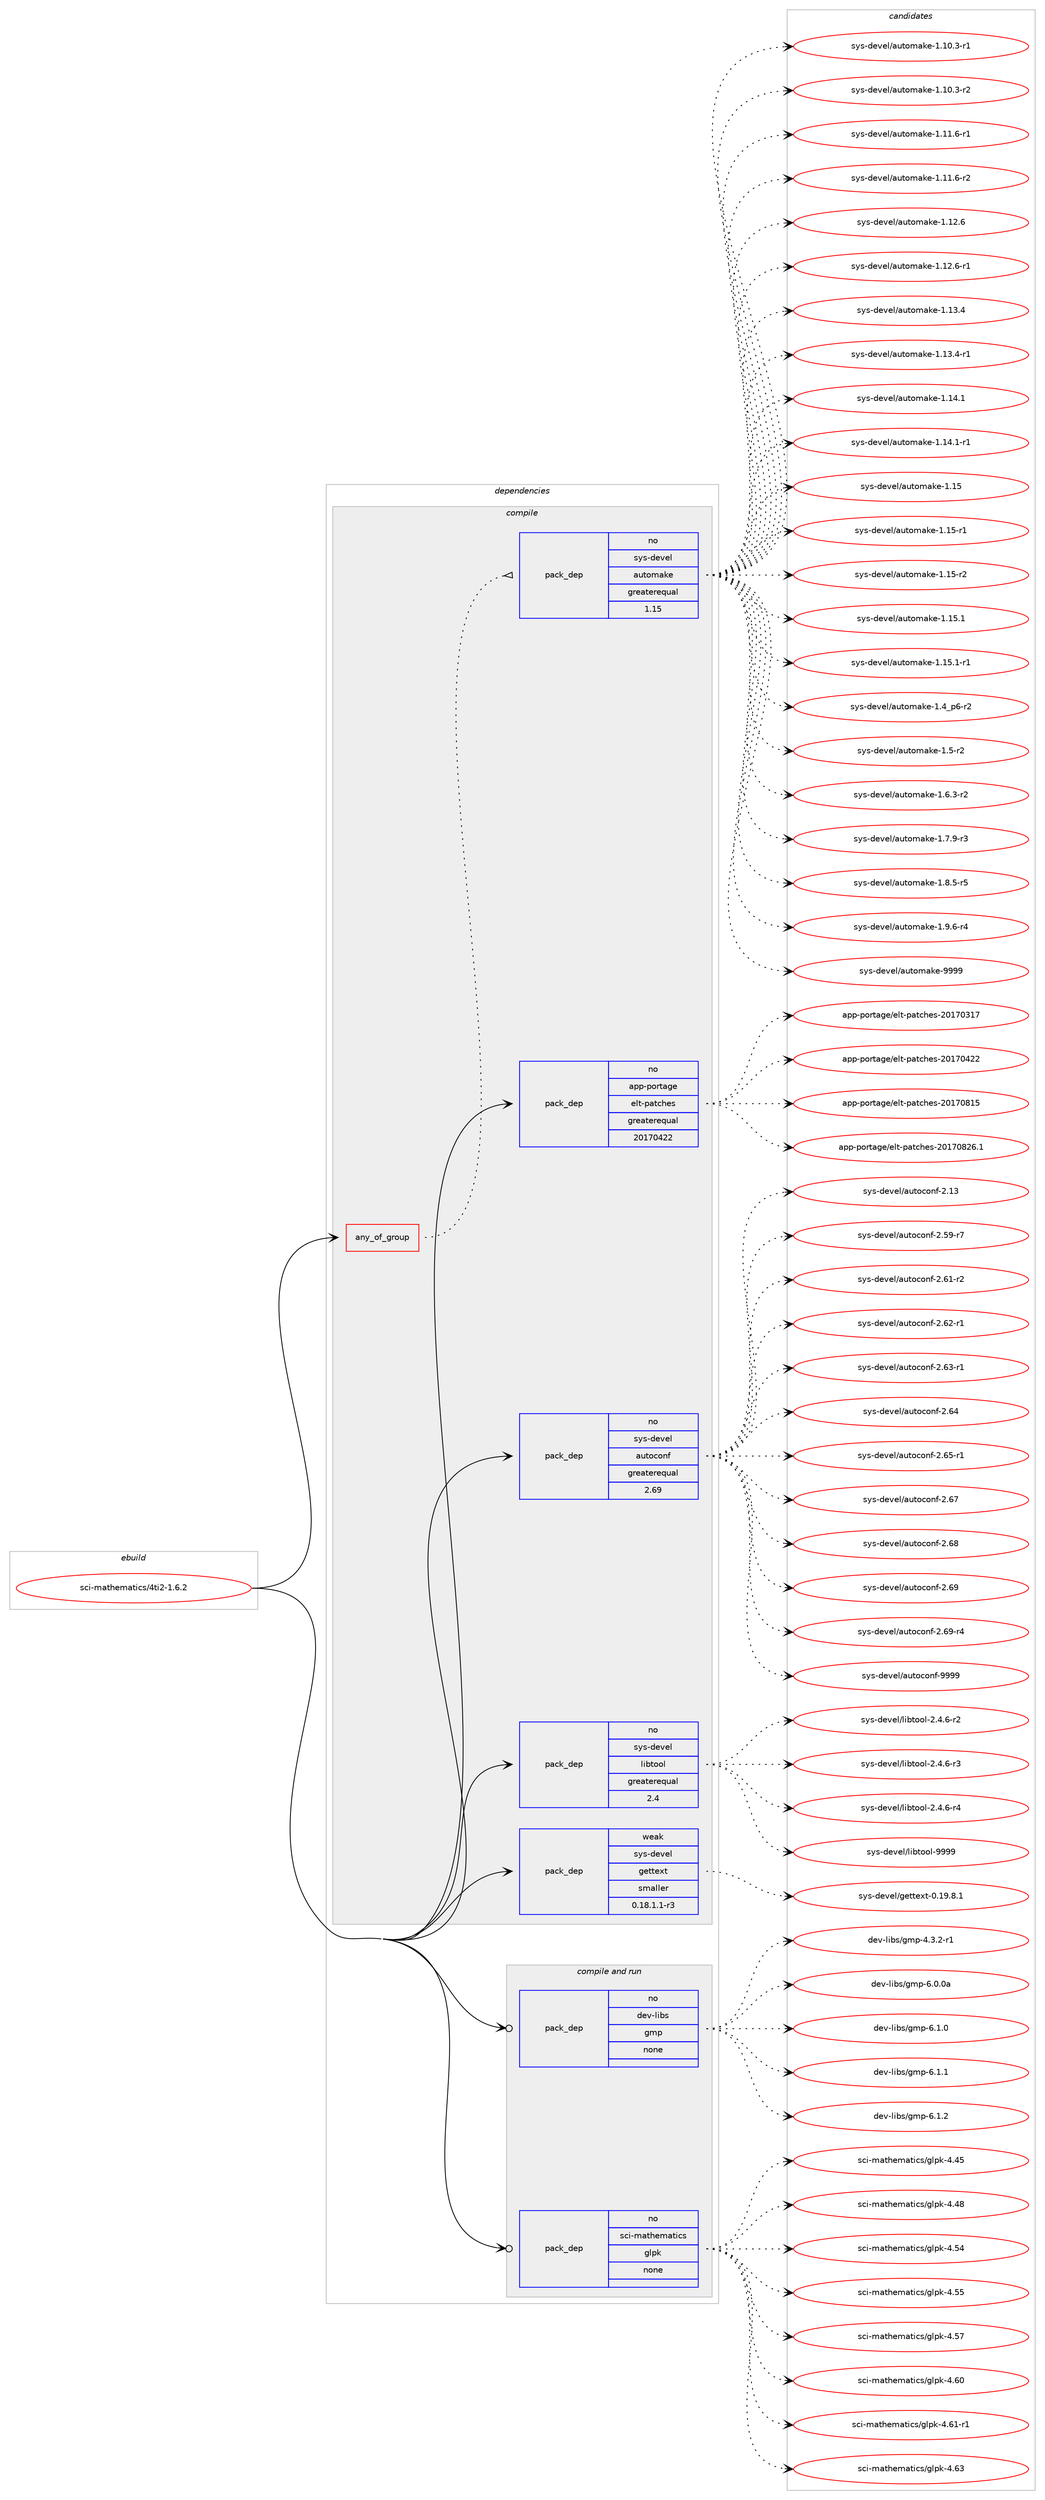digraph prolog {

# *************
# Graph options
# *************

newrank=true;
concentrate=true;
compound=true;
graph [rankdir=LR,fontname=Helvetica,fontsize=10,ranksep=1.5];#, ranksep=2.5, nodesep=0.2];
edge  [arrowhead=vee];
node  [fontname=Helvetica,fontsize=10];

# **********
# The ebuild
# **********

subgraph cluster_leftcol {
color=gray;
rank=same;
label=<<i>ebuild</i>>;
id [label="sci-mathematics/4ti2-1.6.2", color=red, width=4, href="../sci-mathematics/4ti2-1.6.2.svg"];
}

# ****************
# The dependencies
# ****************

subgraph cluster_midcol {
color=gray;
label=<<i>dependencies</i>>;
subgraph cluster_compile {
fillcolor="#eeeeee";
style=filled;
label=<<i>compile</i>>;
subgraph any7692 {
dependency454502 [label=<<TABLE BORDER="0" CELLBORDER="1" CELLSPACING="0" CELLPADDING="4"><TR><TD CELLPADDING="10">any_of_group</TD></TR></TABLE>>, shape=none, color=red];subgraph pack335310 {
dependency454503 [label=<<TABLE BORDER="0" CELLBORDER="1" CELLSPACING="0" CELLPADDING="4" WIDTH="220"><TR><TD ROWSPAN="6" CELLPADDING="30">pack_dep</TD></TR><TR><TD WIDTH="110">no</TD></TR><TR><TD>sys-devel</TD></TR><TR><TD>automake</TD></TR><TR><TD>greaterequal</TD></TR><TR><TD>1.15</TD></TR></TABLE>>, shape=none, color=blue];
}
dependency454502:e -> dependency454503:w [weight=20,style="dotted",arrowhead="oinv"];
}
id:e -> dependency454502:w [weight=20,style="solid",arrowhead="vee"];
subgraph pack335311 {
dependency454504 [label=<<TABLE BORDER="0" CELLBORDER="1" CELLSPACING="0" CELLPADDING="4" WIDTH="220"><TR><TD ROWSPAN="6" CELLPADDING="30">pack_dep</TD></TR><TR><TD WIDTH="110">no</TD></TR><TR><TD>app-portage</TD></TR><TR><TD>elt-patches</TD></TR><TR><TD>greaterequal</TD></TR><TR><TD>20170422</TD></TR></TABLE>>, shape=none, color=blue];
}
id:e -> dependency454504:w [weight=20,style="solid",arrowhead="vee"];
subgraph pack335312 {
dependency454505 [label=<<TABLE BORDER="0" CELLBORDER="1" CELLSPACING="0" CELLPADDING="4" WIDTH="220"><TR><TD ROWSPAN="6" CELLPADDING="30">pack_dep</TD></TR><TR><TD WIDTH="110">no</TD></TR><TR><TD>sys-devel</TD></TR><TR><TD>autoconf</TD></TR><TR><TD>greaterequal</TD></TR><TR><TD>2.69</TD></TR></TABLE>>, shape=none, color=blue];
}
id:e -> dependency454505:w [weight=20,style="solid",arrowhead="vee"];
subgraph pack335313 {
dependency454506 [label=<<TABLE BORDER="0" CELLBORDER="1" CELLSPACING="0" CELLPADDING="4" WIDTH="220"><TR><TD ROWSPAN="6" CELLPADDING="30">pack_dep</TD></TR><TR><TD WIDTH="110">no</TD></TR><TR><TD>sys-devel</TD></TR><TR><TD>libtool</TD></TR><TR><TD>greaterequal</TD></TR><TR><TD>2.4</TD></TR></TABLE>>, shape=none, color=blue];
}
id:e -> dependency454506:w [weight=20,style="solid",arrowhead="vee"];
subgraph pack335314 {
dependency454507 [label=<<TABLE BORDER="0" CELLBORDER="1" CELLSPACING="0" CELLPADDING="4" WIDTH="220"><TR><TD ROWSPAN="6" CELLPADDING="30">pack_dep</TD></TR><TR><TD WIDTH="110">weak</TD></TR><TR><TD>sys-devel</TD></TR><TR><TD>gettext</TD></TR><TR><TD>smaller</TD></TR><TR><TD>0.18.1.1-r3</TD></TR></TABLE>>, shape=none, color=blue];
}
id:e -> dependency454507:w [weight=20,style="solid",arrowhead="vee"];
}
subgraph cluster_compileandrun {
fillcolor="#eeeeee";
style=filled;
label=<<i>compile and run</i>>;
subgraph pack335315 {
dependency454508 [label=<<TABLE BORDER="0" CELLBORDER="1" CELLSPACING="0" CELLPADDING="4" WIDTH="220"><TR><TD ROWSPAN="6" CELLPADDING="30">pack_dep</TD></TR><TR><TD WIDTH="110">no</TD></TR><TR><TD>dev-libs</TD></TR><TR><TD>gmp</TD></TR><TR><TD>none</TD></TR><TR><TD></TD></TR></TABLE>>, shape=none, color=blue];
}
id:e -> dependency454508:w [weight=20,style="solid",arrowhead="odotvee"];
subgraph pack335316 {
dependency454509 [label=<<TABLE BORDER="0" CELLBORDER="1" CELLSPACING="0" CELLPADDING="4" WIDTH="220"><TR><TD ROWSPAN="6" CELLPADDING="30">pack_dep</TD></TR><TR><TD WIDTH="110">no</TD></TR><TR><TD>sci-mathematics</TD></TR><TR><TD>glpk</TD></TR><TR><TD>none</TD></TR><TR><TD></TD></TR></TABLE>>, shape=none, color=blue];
}
id:e -> dependency454509:w [weight=20,style="solid",arrowhead="odotvee"];
}
subgraph cluster_run {
fillcolor="#eeeeee";
style=filled;
label=<<i>run</i>>;
}
}

# **************
# The candidates
# **************

subgraph cluster_choices {
rank=same;
color=gray;
label=<<i>candidates</i>>;

subgraph choice335310 {
color=black;
nodesep=1;
choice11512111545100101118101108479711711611110997107101454946494846514511449 [label="sys-devel/automake-1.10.3-r1", color=red, width=4,href="../sys-devel/automake-1.10.3-r1.svg"];
choice11512111545100101118101108479711711611110997107101454946494846514511450 [label="sys-devel/automake-1.10.3-r2", color=red, width=4,href="../sys-devel/automake-1.10.3-r2.svg"];
choice11512111545100101118101108479711711611110997107101454946494946544511449 [label="sys-devel/automake-1.11.6-r1", color=red, width=4,href="../sys-devel/automake-1.11.6-r1.svg"];
choice11512111545100101118101108479711711611110997107101454946494946544511450 [label="sys-devel/automake-1.11.6-r2", color=red, width=4,href="../sys-devel/automake-1.11.6-r2.svg"];
choice1151211154510010111810110847971171161111099710710145494649504654 [label="sys-devel/automake-1.12.6", color=red, width=4,href="../sys-devel/automake-1.12.6.svg"];
choice11512111545100101118101108479711711611110997107101454946495046544511449 [label="sys-devel/automake-1.12.6-r1", color=red, width=4,href="../sys-devel/automake-1.12.6-r1.svg"];
choice1151211154510010111810110847971171161111099710710145494649514652 [label="sys-devel/automake-1.13.4", color=red, width=4,href="../sys-devel/automake-1.13.4.svg"];
choice11512111545100101118101108479711711611110997107101454946495146524511449 [label="sys-devel/automake-1.13.4-r1", color=red, width=4,href="../sys-devel/automake-1.13.4-r1.svg"];
choice1151211154510010111810110847971171161111099710710145494649524649 [label="sys-devel/automake-1.14.1", color=red, width=4,href="../sys-devel/automake-1.14.1.svg"];
choice11512111545100101118101108479711711611110997107101454946495246494511449 [label="sys-devel/automake-1.14.1-r1", color=red, width=4,href="../sys-devel/automake-1.14.1-r1.svg"];
choice115121115451001011181011084797117116111109971071014549464953 [label="sys-devel/automake-1.15", color=red, width=4,href="../sys-devel/automake-1.15.svg"];
choice1151211154510010111810110847971171161111099710710145494649534511449 [label="sys-devel/automake-1.15-r1", color=red, width=4,href="../sys-devel/automake-1.15-r1.svg"];
choice1151211154510010111810110847971171161111099710710145494649534511450 [label="sys-devel/automake-1.15-r2", color=red, width=4,href="../sys-devel/automake-1.15-r2.svg"];
choice1151211154510010111810110847971171161111099710710145494649534649 [label="sys-devel/automake-1.15.1", color=red, width=4,href="../sys-devel/automake-1.15.1.svg"];
choice11512111545100101118101108479711711611110997107101454946495346494511449 [label="sys-devel/automake-1.15.1-r1", color=red, width=4,href="../sys-devel/automake-1.15.1-r1.svg"];
choice115121115451001011181011084797117116111109971071014549465295112544511450 [label="sys-devel/automake-1.4_p6-r2", color=red, width=4,href="../sys-devel/automake-1.4_p6-r2.svg"];
choice11512111545100101118101108479711711611110997107101454946534511450 [label="sys-devel/automake-1.5-r2", color=red, width=4,href="../sys-devel/automake-1.5-r2.svg"];
choice115121115451001011181011084797117116111109971071014549465446514511450 [label="sys-devel/automake-1.6.3-r2", color=red, width=4,href="../sys-devel/automake-1.6.3-r2.svg"];
choice115121115451001011181011084797117116111109971071014549465546574511451 [label="sys-devel/automake-1.7.9-r3", color=red, width=4,href="../sys-devel/automake-1.7.9-r3.svg"];
choice115121115451001011181011084797117116111109971071014549465646534511453 [label="sys-devel/automake-1.8.5-r5", color=red, width=4,href="../sys-devel/automake-1.8.5-r5.svg"];
choice115121115451001011181011084797117116111109971071014549465746544511452 [label="sys-devel/automake-1.9.6-r4", color=red, width=4,href="../sys-devel/automake-1.9.6-r4.svg"];
choice115121115451001011181011084797117116111109971071014557575757 [label="sys-devel/automake-9999", color=red, width=4,href="../sys-devel/automake-9999.svg"];
dependency454503:e -> choice11512111545100101118101108479711711611110997107101454946494846514511449:w [style=dotted,weight="100"];
dependency454503:e -> choice11512111545100101118101108479711711611110997107101454946494846514511450:w [style=dotted,weight="100"];
dependency454503:e -> choice11512111545100101118101108479711711611110997107101454946494946544511449:w [style=dotted,weight="100"];
dependency454503:e -> choice11512111545100101118101108479711711611110997107101454946494946544511450:w [style=dotted,weight="100"];
dependency454503:e -> choice1151211154510010111810110847971171161111099710710145494649504654:w [style=dotted,weight="100"];
dependency454503:e -> choice11512111545100101118101108479711711611110997107101454946495046544511449:w [style=dotted,weight="100"];
dependency454503:e -> choice1151211154510010111810110847971171161111099710710145494649514652:w [style=dotted,weight="100"];
dependency454503:e -> choice11512111545100101118101108479711711611110997107101454946495146524511449:w [style=dotted,weight="100"];
dependency454503:e -> choice1151211154510010111810110847971171161111099710710145494649524649:w [style=dotted,weight="100"];
dependency454503:e -> choice11512111545100101118101108479711711611110997107101454946495246494511449:w [style=dotted,weight="100"];
dependency454503:e -> choice115121115451001011181011084797117116111109971071014549464953:w [style=dotted,weight="100"];
dependency454503:e -> choice1151211154510010111810110847971171161111099710710145494649534511449:w [style=dotted,weight="100"];
dependency454503:e -> choice1151211154510010111810110847971171161111099710710145494649534511450:w [style=dotted,weight="100"];
dependency454503:e -> choice1151211154510010111810110847971171161111099710710145494649534649:w [style=dotted,weight="100"];
dependency454503:e -> choice11512111545100101118101108479711711611110997107101454946495346494511449:w [style=dotted,weight="100"];
dependency454503:e -> choice115121115451001011181011084797117116111109971071014549465295112544511450:w [style=dotted,weight="100"];
dependency454503:e -> choice11512111545100101118101108479711711611110997107101454946534511450:w [style=dotted,weight="100"];
dependency454503:e -> choice115121115451001011181011084797117116111109971071014549465446514511450:w [style=dotted,weight="100"];
dependency454503:e -> choice115121115451001011181011084797117116111109971071014549465546574511451:w [style=dotted,weight="100"];
dependency454503:e -> choice115121115451001011181011084797117116111109971071014549465646534511453:w [style=dotted,weight="100"];
dependency454503:e -> choice115121115451001011181011084797117116111109971071014549465746544511452:w [style=dotted,weight="100"];
dependency454503:e -> choice115121115451001011181011084797117116111109971071014557575757:w [style=dotted,weight="100"];
}
subgraph choice335311 {
color=black;
nodesep=1;
choice97112112451121111141169710310147101108116451129711699104101115455048495548514955 [label="app-portage/elt-patches-20170317", color=red, width=4,href="../app-portage/elt-patches-20170317.svg"];
choice97112112451121111141169710310147101108116451129711699104101115455048495548525050 [label="app-portage/elt-patches-20170422", color=red, width=4,href="../app-portage/elt-patches-20170422.svg"];
choice97112112451121111141169710310147101108116451129711699104101115455048495548564953 [label="app-portage/elt-patches-20170815", color=red, width=4,href="../app-portage/elt-patches-20170815.svg"];
choice971121124511211111411697103101471011081164511297116991041011154550484955485650544649 [label="app-portage/elt-patches-20170826.1", color=red, width=4,href="../app-portage/elt-patches-20170826.1.svg"];
dependency454504:e -> choice97112112451121111141169710310147101108116451129711699104101115455048495548514955:w [style=dotted,weight="100"];
dependency454504:e -> choice97112112451121111141169710310147101108116451129711699104101115455048495548525050:w [style=dotted,weight="100"];
dependency454504:e -> choice97112112451121111141169710310147101108116451129711699104101115455048495548564953:w [style=dotted,weight="100"];
dependency454504:e -> choice971121124511211111411697103101471011081164511297116991041011154550484955485650544649:w [style=dotted,weight="100"];
}
subgraph choice335312 {
color=black;
nodesep=1;
choice115121115451001011181011084797117116111991111101024550464951 [label="sys-devel/autoconf-2.13", color=red, width=4,href="../sys-devel/autoconf-2.13.svg"];
choice1151211154510010111810110847971171161119911111010245504653574511455 [label="sys-devel/autoconf-2.59-r7", color=red, width=4,href="../sys-devel/autoconf-2.59-r7.svg"];
choice1151211154510010111810110847971171161119911111010245504654494511450 [label="sys-devel/autoconf-2.61-r2", color=red, width=4,href="../sys-devel/autoconf-2.61-r2.svg"];
choice1151211154510010111810110847971171161119911111010245504654504511449 [label="sys-devel/autoconf-2.62-r1", color=red, width=4,href="../sys-devel/autoconf-2.62-r1.svg"];
choice1151211154510010111810110847971171161119911111010245504654514511449 [label="sys-devel/autoconf-2.63-r1", color=red, width=4,href="../sys-devel/autoconf-2.63-r1.svg"];
choice115121115451001011181011084797117116111991111101024550465452 [label="sys-devel/autoconf-2.64", color=red, width=4,href="../sys-devel/autoconf-2.64.svg"];
choice1151211154510010111810110847971171161119911111010245504654534511449 [label="sys-devel/autoconf-2.65-r1", color=red, width=4,href="../sys-devel/autoconf-2.65-r1.svg"];
choice115121115451001011181011084797117116111991111101024550465455 [label="sys-devel/autoconf-2.67", color=red, width=4,href="../sys-devel/autoconf-2.67.svg"];
choice115121115451001011181011084797117116111991111101024550465456 [label="sys-devel/autoconf-2.68", color=red, width=4,href="../sys-devel/autoconf-2.68.svg"];
choice115121115451001011181011084797117116111991111101024550465457 [label="sys-devel/autoconf-2.69", color=red, width=4,href="../sys-devel/autoconf-2.69.svg"];
choice1151211154510010111810110847971171161119911111010245504654574511452 [label="sys-devel/autoconf-2.69-r4", color=red, width=4,href="../sys-devel/autoconf-2.69-r4.svg"];
choice115121115451001011181011084797117116111991111101024557575757 [label="sys-devel/autoconf-9999", color=red, width=4,href="../sys-devel/autoconf-9999.svg"];
dependency454505:e -> choice115121115451001011181011084797117116111991111101024550464951:w [style=dotted,weight="100"];
dependency454505:e -> choice1151211154510010111810110847971171161119911111010245504653574511455:w [style=dotted,weight="100"];
dependency454505:e -> choice1151211154510010111810110847971171161119911111010245504654494511450:w [style=dotted,weight="100"];
dependency454505:e -> choice1151211154510010111810110847971171161119911111010245504654504511449:w [style=dotted,weight="100"];
dependency454505:e -> choice1151211154510010111810110847971171161119911111010245504654514511449:w [style=dotted,weight="100"];
dependency454505:e -> choice115121115451001011181011084797117116111991111101024550465452:w [style=dotted,weight="100"];
dependency454505:e -> choice1151211154510010111810110847971171161119911111010245504654534511449:w [style=dotted,weight="100"];
dependency454505:e -> choice115121115451001011181011084797117116111991111101024550465455:w [style=dotted,weight="100"];
dependency454505:e -> choice115121115451001011181011084797117116111991111101024550465456:w [style=dotted,weight="100"];
dependency454505:e -> choice115121115451001011181011084797117116111991111101024550465457:w [style=dotted,weight="100"];
dependency454505:e -> choice1151211154510010111810110847971171161119911111010245504654574511452:w [style=dotted,weight="100"];
dependency454505:e -> choice115121115451001011181011084797117116111991111101024557575757:w [style=dotted,weight="100"];
}
subgraph choice335313 {
color=black;
nodesep=1;
choice1151211154510010111810110847108105981161111111084550465246544511450 [label="sys-devel/libtool-2.4.6-r2", color=red, width=4,href="../sys-devel/libtool-2.4.6-r2.svg"];
choice1151211154510010111810110847108105981161111111084550465246544511451 [label="sys-devel/libtool-2.4.6-r3", color=red, width=4,href="../sys-devel/libtool-2.4.6-r3.svg"];
choice1151211154510010111810110847108105981161111111084550465246544511452 [label="sys-devel/libtool-2.4.6-r4", color=red, width=4,href="../sys-devel/libtool-2.4.6-r4.svg"];
choice1151211154510010111810110847108105981161111111084557575757 [label="sys-devel/libtool-9999", color=red, width=4,href="../sys-devel/libtool-9999.svg"];
dependency454506:e -> choice1151211154510010111810110847108105981161111111084550465246544511450:w [style=dotted,weight="100"];
dependency454506:e -> choice1151211154510010111810110847108105981161111111084550465246544511451:w [style=dotted,weight="100"];
dependency454506:e -> choice1151211154510010111810110847108105981161111111084550465246544511452:w [style=dotted,weight="100"];
dependency454506:e -> choice1151211154510010111810110847108105981161111111084557575757:w [style=dotted,weight="100"];
}
subgraph choice335314 {
color=black;
nodesep=1;
choice1151211154510010111810110847103101116116101120116454846495746564649 [label="sys-devel/gettext-0.19.8.1", color=red, width=4,href="../sys-devel/gettext-0.19.8.1.svg"];
dependency454507:e -> choice1151211154510010111810110847103101116116101120116454846495746564649:w [style=dotted,weight="100"];
}
subgraph choice335315 {
color=black;
nodesep=1;
choice1001011184510810598115471031091124552465146504511449 [label="dev-libs/gmp-4.3.2-r1", color=red, width=4,href="../dev-libs/gmp-4.3.2-r1.svg"];
choice10010111845108105981154710310911245544648464897 [label="dev-libs/gmp-6.0.0a", color=red, width=4,href="../dev-libs/gmp-6.0.0a.svg"];
choice100101118451081059811547103109112455446494648 [label="dev-libs/gmp-6.1.0", color=red, width=4,href="../dev-libs/gmp-6.1.0.svg"];
choice100101118451081059811547103109112455446494649 [label="dev-libs/gmp-6.1.1", color=red, width=4,href="../dev-libs/gmp-6.1.1.svg"];
choice100101118451081059811547103109112455446494650 [label="dev-libs/gmp-6.1.2", color=red, width=4,href="../dev-libs/gmp-6.1.2.svg"];
dependency454508:e -> choice1001011184510810598115471031091124552465146504511449:w [style=dotted,weight="100"];
dependency454508:e -> choice10010111845108105981154710310911245544648464897:w [style=dotted,weight="100"];
dependency454508:e -> choice100101118451081059811547103109112455446494648:w [style=dotted,weight="100"];
dependency454508:e -> choice100101118451081059811547103109112455446494649:w [style=dotted,weight="100"];
dependency454508:e -> choice100101118451081059811547103109112455446494650:w [style=dotted,weight="100"];
}
subgraph choice335316 {
color=black;
nodesep=1;
choice1159910545109971161041011099711610599115471031081121074552465253 [label="sci-mathematics/glpk-4.45", color=red, width=4,href="../sci-mathematics/glpk-4.45.svg"];
choice1159910545109971161041011099711610599115471031081121074552465256 [label="sci-mathematics/glpk-4.48", color=red, width=4,href="../sci-mathematics/glpk-4.48.svg"];
choice1159910545109971161041011099711610599115471031081121074552465352 [label="sci-mathematics/glpk-4.54", color=red, width=4,href="../sci-mathematics/glpk-4.54.svg"];
choice1159910545109971161041011099711610599115471031081121074552465353 [label="sci-mathematics/glpk-4.55", color=red, width=4,href="../sci-mathematics/glpk-4.55.svg"];
choice1159910545109971161041011099711610599115471031081121074552465355 [label="sci-mathematics/glpk-4.57", color=red, width=4,href="../sci-mathematics/glpk-4.57.svg"];
choice1159910545109971161041011099711610599115471031081121074552465448 [label="sci-mathematics/glpk-4.60", color=red, width=4,href="../sci-mathematics/glpk-4.60.svg"];
choice11599105451099711610410110997116105991154710310811210745524654494511449 [label="sci-mathematics/glpk-4.61-r1", color=red, width=4,href="../sci-mathematics/glpk-4.61-r1.svg"];
choice1159910545109971161041011099711610599115471031081121074552465451 [label="sci-mathematics/glpk-4.63", color=red, width=4,href="../sci-mathematics/glpk-4.63.svg"];
dependency454509:e -> choice1159910545109971161041011099711610599115471031081121074552465253:w [style=dotted,weight="100"];
dependency454509:e -> choice1159910545109971161041011099711610599115471031081121074552465256:w [style=dotted,weight="100"];
dependency454509:e -> choice1159910545109971161041011099711610599115471031081121074552465352:w [style=dotted,weight="100"];
dependency454509:e -> choice1159910545109971161041011099711610599115471031081121074552465353:w [style=dotted,weight="100"];
dependency454509:e -> choice1159910545109971161041011099711610599115471031081121074552465355:w [style=dotted,weight="100"];
dependency454509:e -> choice1159910545109971161041011099711610599115471031081121074552465448:w [style=dotted,weight="100"];
dependency454509:e -> choice11599105451099711610410110997116105991154710310811210745524654494511449:w [style=dotted,weight="100"];
dependency454509:e -> choice1159910545109971161041011099711610599115471031081121074552465451:w [style=dotted,weight="100"];
}
}

}
